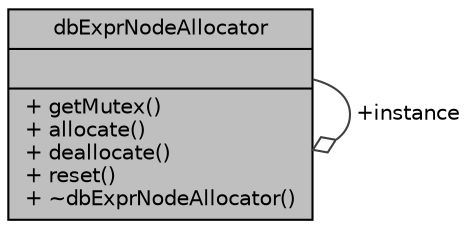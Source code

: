 digraph "dbExprNodeAllocator"
{
 // INTERACTIVE_SVG=YES
 // LATEX_PDF_SIZE
  edge [fontname="Helvetica",fontsize="10",labelfontname="Helvetica",labelfontsize="10"];
  node [fontname="Helvetica",fontsize="10",shape=record];
  Node1 [label="{dbExprNodeAllocator\n||+ getMutex()\l+ allocate()\l+ deallocate()\l+ reset()\l+ ~dbExprNodeAllocator()\l}",height=0.2,width=0.4,color="black", fillcolor="grey75", style="filled", fontcolor="black",tooltip=" "];
  Node1 -> Node1 [color="grey25",fontsize="10",style="solid",label=" +instance" ,arrowhead="odiamond",fontname="Helvetica"];
}
